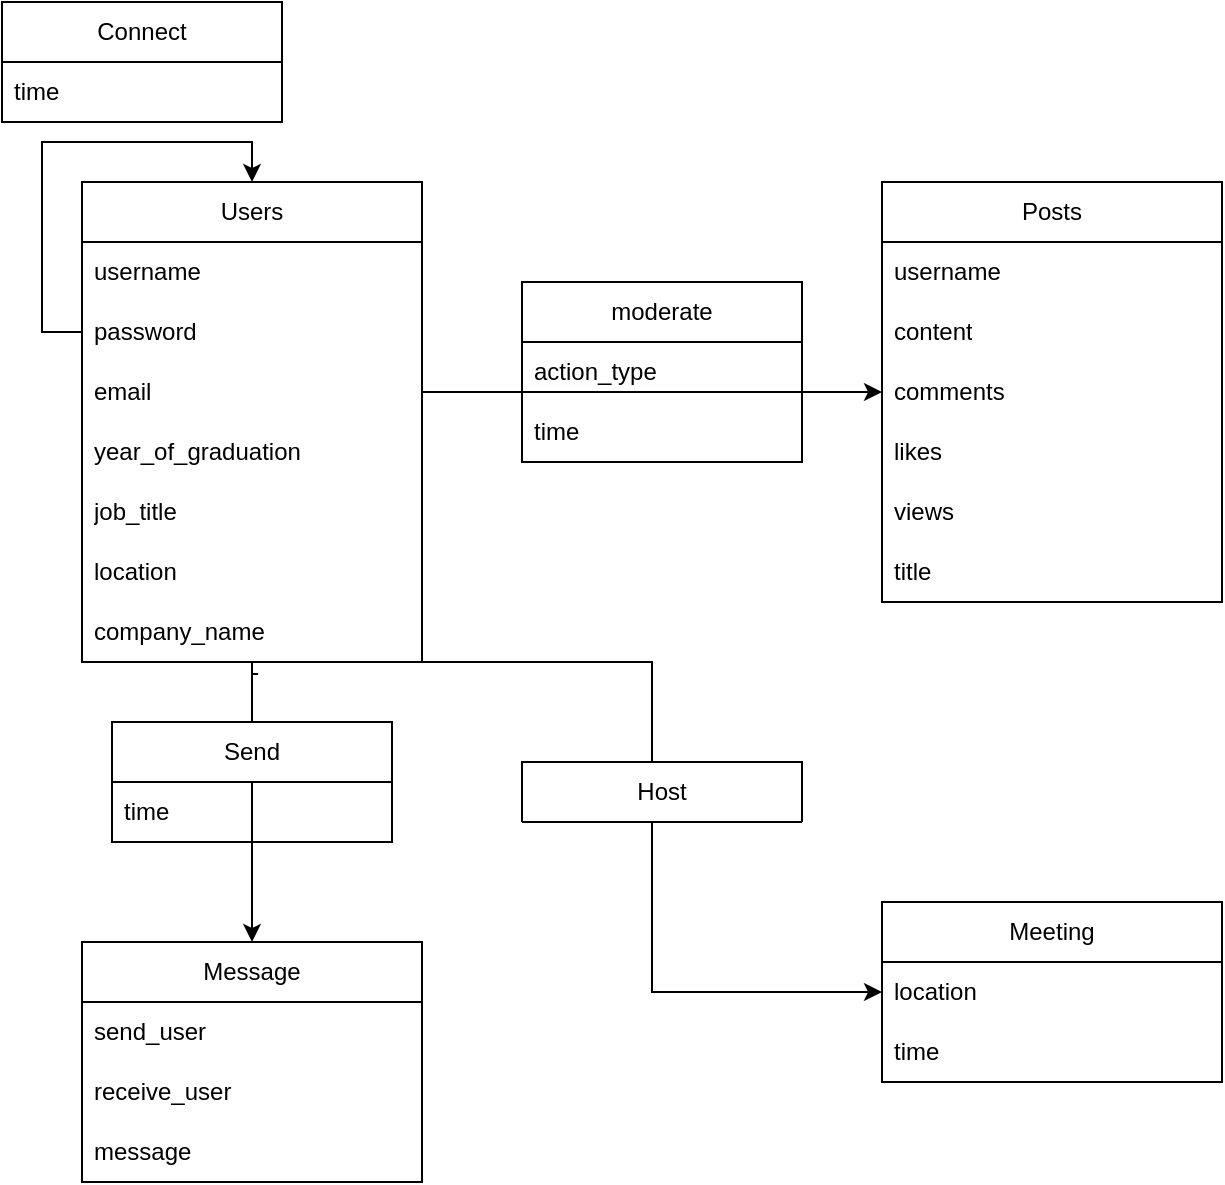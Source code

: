 <mxfile version="22.1.0" type="github">
  <diagram name="Page-1" id="XuZm4zILziNJedYAJ2iV">
    <mxGraphModel dx="954" dy="1775" grid="1" gridSize="10" guides="1" tooltips="1" connect="1" arrows="1" fold="1" page="1" pageScale="1" pageWidth="827" pageHeight="1169" math="0" shadow="0">
      <root>
        <mxCell id="0" />
        <mxCell id="1" parent="0" />
        <mxCell id="AH2gr1i_ZSGndJ_P8_XI-32" style="edgeStyle=orthogonalEdgeStyle;rounded=0;orthogonalLoop=1;jettySize=auto;html=1;entryX=0.5;entryY=0;entryDx=0;entryDy=0;" edge="1" parent="1" source="AH2gr1i_ZSGndJ_P8_XI-1" target="AH2gr1i_ZSGndJ_P8_XI-6">
          <mxGeometry relative="1" as="geometry" />
        </mxCell>
        <mxCell id="AH2gr1i_ZSGndJ_P8_XI-1" value="Users" style="swimlane;fontStyle=0;childLayout=stackLayout;horizontal=1;startSize=30;horizontalStack=0;resizeParent=1;resizeParentMax=0;resizeLast=0;collapsible=1;marginBottom=0;whiteSpace=wrap;html=1;" vertex="1" parent="1">
          <mxGeometry x="80" y="70" width="170" height="240" as="geometry">
            <mxRectangle x="180" y="170" width="70" height="30" as="alternateBounds" />
          </mxGeometry>
        </mxCell>
        <mxCell id="AH2gr1i_ZSGndJ_P8_XI-2" value="username" style="text;strokeColor=none;fillColor=none;align=left;verticalAlign=middle;spacingLeft=4;spacingRight=4;overflow=hidden;points=[[0,0.5],[1,0.5]];portConstraint=eastwest;rotatable=0;whiteSpace=wrap;html=1;" vertex="1" parent="AH2gr1i_ZSGndJ_P8_XI-1">
          <mxGeometry y="30" width="170" height="30" as="geometry" />
        </mxCell>
        <mxCell id="AH2gr1i_ZSGndJ_P8_XI-23" style="edgeStyle=orthogonalEdgeStyle;rounded=0;orthogonalLoop=1;jettySize=auto;html=1;" edge="1" parent="AH2gr1i_ZSGndJ_P8_XI-1" source="AH2gr1i_ZSGndJ_P8_XI-3" target="AH2gr1i_ZSGndJ_P8_XI-1">
          <mxGeometry relative="1" as="geometry">
            <Array as="points">
              <mxPoint x="-20" y="75" />
              <mxPoint x="-20" y="-20" />
              <mxPoint x="85" y="-20" />
            </Array>
          </mxGeometry>
        </mxCell>
        <mxCell id="AH2gr1i_ZSGndJ_P8_XI-3" value="password" style="text;strokeColor=none;fillColor=none;align=left;verticalAlign=middle;spacingLeft=4;spacingRight=4;overflow=hidden;points=[[0,0.5],[1,0.5]];portConstraint=eastwest;rotatable=0;whiteSpace=wrap;html=1;" vertex="1" parent="AH2gr1i_ZSGndJ_P8_XI-1">
          <mxGeometry y="60" width="170" height="30" as="geometry" />
        </mxCell>
        <mxCell id="AH2gr1i_ZSGndJ_P8_XI-4" value="email" style="text;strokeColor=none;fillColor=none;align=left;verticalAlign=middle;spacingLeft=4;spacingRight=4;overflow=hidden;points=[[0,0.5],[1,0.5]];portConstraint=eastwest;rotatable=0;whiteSpace=wrap;html=1;" vertex="1" parent="AH2gr1i_ZSGndJ_P8_XI-1">
          <mxGeometry y="90" width="170" height="30" as="geometry" />
        </mxCell>
        <mxCell id="AH2gr1i_ZSGndJ_P8_XI-28" value="year_of_graduation" style="text;strokeColor=none;fillColor=none;align=left;verticalAlign=middle;spacingLeft=4;spacingRight=4;overflow=hidden;points=[[0,0.5],[1,0.5]];portConstraint=eastwest;rotatable=0;whiteSpace=wrap;html=1;" vertex="1" parent="AH2gr1i_ZSGndJ_P8_XI-1">
          <mxGeometry y="120" width="170" height="30" as="geometry" />
        </mxCell>
        <mxCell id="AH2gr1i_ZSGndJ_P8_XI-29" value="job_title" style="text;strokeColor=none;fillColor=none;align=left;verticalAlign=middle;spacingLeft=4;spacingRight=4;overflow=hidden;points=[[0,0.5],[1,0.5]];portConstraint=eastwest;rotatable=0;whiteSpace=wrap;html=1;" vertex="1" parent="AH2gr1i_ZSGndJ_P8_XI-1">
          <mxGeometry y="150" width="170" height="30" as="geometry" />
        </mxCell>
        <mxCell id="AH2gr1i_ZSGndJ_P8_XI-45" value="location" style="text;strokeColor=none;fillColor=none;align=left;verticalAlign=middle;spacingLeft=4;spacingRight=4;overflow=hidden;points=[[0,0.5],[1,0.5]];portConstraint=eastwest;rotatable=0;whiteSpace=wrap;html=1;" vertex="1" parent="AH2gr1i_ZSGndJ_P8_XI-1">
          <mxGeometry y="180" width="170" height="30" as="geometry" />
        </mxCell>
        <mxCell id="AH2gr1i_ZSGndJ_P8_XI-47" value="company_name" style="text;strokeColor=none;fillColor=none;align=left;verticalAlign=middle;spacingLeft=4;spacingRight=4;overflow=hidden;points=[[0,0.5],[1,0.5]];portConstraint=eastwest;rotatable=0;whiteSpace=wrap;html=1;" vertex="1" parent="AH2gr1i_ZSGndJ_P8_XI-1">
          <mxGeometry y="210" width="170" height="30" as="geometry" />
        </mxCell>
        <mxCell id="AH2gr1i_ZSGndJ_P8_XI-6" value="Message" style="swimlane;fontStyle=0;childLayout=stackLayout;horizontal=1;startSize=30;horizontalStack=0;resizeParent=1;resizeParentMax=0;resizeLast=0;collapsible=1;marginBottom=0;whiteSpace=wrap;html=1;" vertex="1" parent="1">
          <mxGeometry x="80" y="450" width="170" height="120" as="geometry">
            <mxRectangle x="180" y="170" width="70" height="30" as="alternateBounds" />
          </mxGeometry>
        </mxCell>
        <mxCell id="AH2gr1i_ZSGndJ_P8_XI-7" value="send_user" style="text;strokeColor=none;fillColor=none;align=left;verticalAlign=middle;spacingLeft=4;spacingRight=4;overflow=hidden;points=[[0,0.5],[1,0.5]];portConstraint=eastwest;rotatable=0;whiteSpace=wrap;html=1;" vertex="1" parent="AH2gr1i_ZSGndJ_P8_XI-6">
          <mxGeometry y="30" width="170" height="30" as="geometry" />
        </mxCell>
        <mxCell id="AH2gr1i_ZSGndJ_P8_XI-8" value="receive_user" style="text;strokeColor=none;fillColor=none;align=left;verticalAlign=middle;spacingLeft=4;spacingRight=4;overflow=hidden;points=[[0,0.5],[1,0.5]];portConstraint=eastwest;rotatable=0;whiteSpace=wrap;html=1;" vertex="1" parent="AH2gr1i_ZSGndJ_P8_XI-6">
          <mxGeometry y="60" width="170" height="30" as="geometry" />
        </mxCell>
        <mxCell id="AH2gr1i_ZSGndJ_P8_XI-9" value="message" style="text;strokeColor=none;fillColor=none;align=left;verticalAlign=middle;spacingLeft=4;spacingRight=4;overflow=hidden;points=[[0,0.5],[1,0.5]];portConstraint=eastwest;rotatable=0;whiteSpace=wrap;html=1;" vertex="1" parent="AH2gr1i_ZSGndJ_P8_XI-6">
          <mxGeometry y="90" width="170" height="30" as="geometry" />
        </mxCell>
        <mxCell id="AH2gr1i_ZSGndJ_P8_XI-10" value="Posts" style="swimlane;fontStyle=0;childLayout=stackLayout;horizontal=1;startSize=30;horizontalStack=0;resizeParent=1;resizeParentMax=0;resizeLast=0;collapsible=1;marginBottom=0;whiteSpace=wrap;html=1;" vertex="1" parent="1">
          <mxGeometry x="480" y="70" width="170" height="210" as="geometry">
            <mxRectangle x="180" y="170" width="70" height="30" as="alternateBounds" />
          </mxGeometry>
        </mxCell>
        <mxCell id="AH2gr1i_ZSGndJ_P8_XI-11" value="username" style="text;strokeColor=none;fillColor=none;align=left;verticalAlign=middle;spacingLeft=4;spacingRight=4;overflow=hidden;points=[[0,0.5],[1,0.5]];portConstraint=eastwest;rotatable=0;whiteSpace=wrap;html=1;" vertex="1" parent="AH2gr1i_ZSGndJ_P8_XI-10">
          <mxGeometry y="30" width="170" height="30" as="geometry" />
        </mxCell>
        <mxCell id="AH2gr1i_ZSGndJ_P8_XI-12" value="content" style="text;strokeColor=none;fillColor=none;align=left;verticalAlign=middle;spacingLeft=4;spacingRight=4;overflow=hidden;points=[[0,0.5],[1,0.5]];portConstraint=eastwest;rotatable=0;whiteSpace=wrap;html=1;" vertex="1" parent="AH2gr1i_ZSGndJ_P8_XI-10">
          <mxGeometry y="60" width="170" height="30" as="geometry" />
        </mxCell>
        <mxCell id="AH2gr1i_ZSGndJ_P8_XI-13" value="comments" style="text;strokeColor=none;fillColor=none;align=left;verticalAlign=middle;spacingLeft=4;spacingRight=4;overflow=hidden;points=[[0,0.5],[1,0.5]];portConstraint=eastwest;rotatable=0;whiteSpace=wrap;html=1;" vertex="1" parent="AH2gr1i_ZSGndJ_P8_XI-10">
          <mxGeometry y="90" width="170" height="30" as="geometry" />
        </mxCell>
        <mxCell id="AH2gr1i_ZSGndJ_P8_XI-42" value="likes" style="text;strokeColor=none;fillColor=none;align=left;verticalAlign=middle;spacingLeft=4;spacingRight=4;overflow=hidden;points=[[0,0.5],[1,0.5]];portConstraint=eastwest;rotatable=0;whiteSpace=wrap;html=1;" vertex="1" parent="AH2gr1i_ZSGndJ_P8_XI-10">
          <mxGeometry y="120" width="170" height="30" as="geometry" />
        </mxCell>
        <mxCell id="AH2gr1i_ZSGndJ_P8_XI-43" value="views" style="text;strokeColor=none;fillColor=none;align=left;verticalAlign=middle;spacingLeft=4;spacingRight=4;overflow=hidden;points=[[0,0.5],[1,0.5]];portConstraint=eastwest;rotatable=0;whiteSpace=wrap;html=1;" vertex="1" parent="AH2gr1i_ZSGndJ_P8_XI-10">
          <mxGeometry y="150" width="170" height="30" as="geometry" />
        </mxCell>
        <mxCell id="AH2gr1i_ZSGndJ_P8_XI-44" value="title" style="text;strokeColor=none;fillColor=none;align=left;verticalAlign=middle;spacingLeft=4;spacingRight=4;overflow=hidden;points=[[0,0.5],[1,0.5]];portConstraint=eastwest;rotatable=0;whiteSpace=wrap;html=1;" vertex="1" parent="AH2gr1i_ZSGndJ_P8_XI-10">
          <mxGeometry y="180" width="170" height="30" as="geometry" />
        </mxCell>
        <mxCell id="AH2gr1i_ZSGndJ_P8_XI-14" value="Meeting" style="swimlane;fontStyle=0;childLayout=stackLayout;horizontal=1;startSize=30;horizontalStack=0;resizeParent=1;resizeParentMax=0;resizeLast=0;collapsible=1;marginBottom=0;whiteSpace=wrap;html=1;" vertex="1" parent="1">
          <mxGeometry x="480" y="430" width="170" height="90" as="geometry">
            <mxRectangle x="180" y="170" width="70" height="30" as="alternateBounds" />
          </mxGeometry>
        </mxCell>
        <mxCell id="AH2gr1i_ZSGndJ_P8_XI-15" value="location" style="text;strokeColor=none;fillColor=none;align=left;verticalAlign=middle;spacingLeft=4;spacingRight=4;overflow=hidden;points=[[0,0.5],[1,0.5]];portConstraint=eastwest;rotatable=0;whiteSpace=wrap;html=1;" vertex="1" parent="AH2gr1i_ZSGndJ_P8_XI-14">
          <mxGeometry y="30" width="170" height="30" as="geometry" />
        </mxCell>
        <mxCell id="AH2gr1i_ZSGndJ_P8_XI-16" value="time" style="text;strokeColor=none;fillColor=none;align=left;verticalAlign=middle;spacingLeft=4;spacingRight=4;overflow=hidden;points=[[0,0.5],[1,0.5]];portConstraint=eastwest;rotatable=0;whiteSpace=wrap;html=1;" vertex="1" parent="AH2gr1i_ZSGndJ_P8_XI-14">
          <mxGeometry y="60" width="170" height="30" as="geometry" />
        </mxCell>
        <mxCell id="AH2gr1i_ZSGndJ_P8_XI-30" style="edgeStyle=orthogonalEdgeStyle;rounded=0;orthogonalLoop=1;jettySize=auto;html=1;entryX=0;entryY=0.5;entryDx=0;entryDy=0;" edge="1" parent="1" source="AH2gr1i_ZSGndJ_P8_XI-4" target="AH2gr1i_ZSGndJ_P8_XI-10">
          <mxGeometry relative="1" as="geometry" />
        </mxCell>
        <mxCell id="AH2gr1i_ZSGndJ_P8_XI-33" value="Send" style="swimlane;fontStyle=0;childLayout=stackLayout;horizontal=1;startSize=30;horizontalStack=0;resizeParent=1;resizeParentMax=0;resizeLast=0;collapsible=1;marginBottom=0;whiteSpace=wrap;html=1;" vertex="1" parent="1">
          <mxGeometry x="95" y="340" width="140" height="60" as="geometry" />
        </mxCell>
        <mxCell id="AH2gr1i_ZSGndJ_P8_XI-34" value="time" style="text;strokeColor=none;fillColor=none;align=left;verticalAlign=middle;spacingLeft=4;spacingRight=4;overflow=hidden;points=[[0,0.5],[1,0.5]];portConstraint=eastwest;rotatable=0;whiteSpace=wrap;html=1;" vertex="1" parent="AH2gr1i_ZSGndJ_P8_XI-33">
          <mxGeometry y="30" width="140" height="30" as="geometry" />
        </mxCell>
        <mxCell id="AH2gr1i_ZSGndJ_P8_XI-37" value="moderate" style="swimlane;fontStyle=0;childLayout=stackLayout;horizontal=1;startSize=30;horizontalStack=0;resizeParent=1;resizeParentMax=0;resizeLast=0;collapsible=1;marginBottom=0;whiteSpace=wrap;html=1;" vertex="1" parent="1">
          <mxGeometry x="300" y="120" width="140" height="90" as="geometry" />
        </mxCell>
        <mxCell id="AH2gr1i_ZSGndJ_P8_XI-38" value="action_type" style="text;strokeColor=none;fillColor=none;align=left;verticalAlign=middle;spacingLeft=4;spacingRight=4;overflow=hidden;points=[[0,0.5],[1,0.5]];portConstraint=eastwest;rotatable=0;whiteSpace=wrap;html=1;" vertex="1" parent="AH2gr1i_ZSGndJ_P8_XI-37">
          <mxGeometry y="30" width="140" height="30" as="geometry" />
        </mxCell>
        <mxCell id="AH2gr1i_ZSGndJ_P8_XI-40" value="time" style="text;strokeColor=none;fillColor=none;align=left;verticalAlign=middle;spacingLeft=4;spacingRight=4;overflow=hidden;points=[[0,0.5],[1,0.5]];portConstraint=eastwest;rotatable=0;whiteSpace=wrap;html=1;" vertex="1" parent="AH2gr1i_ZSGndJ_P8_XI-37">
          <mxGeometry y="60" width="140" height="30" as="geometry" />
        </mxCell>
        <mxCell id="AH2gr1i_ZSGndJ_P8_XI-48" value="Connect" style="swimlane;fontStyle=0;childLayout=stackLayout;horizontal=1;startSize=30;horizontalStack=0;resizeParent=1;resizeParentMax=0;resizeLast=0;collapsible=1;marginBottom=0;whiteSpace=wrap;html=1;" vertex="1" parent="1">
          <mxGeometry x="40" y="-20" width="140" height="60" as="geometry" />
        </mxCell>
        <mxCell id="AH2gr1i_ZSGndJ_P8_XI-49" value="time" style="text;strokeColor=none;fillColor=none;align=left;verticalAlign=middle;spacingLeft=4;spacingRight=4;overflow=hidden;points=[[0,0.5],[1,0.5]];portConstraint=eastwest;rotatable=0;whiteSpace=wrap;html=1;" vertex="1" parent="AH2gr1i_ZSGndJ_P8_XI-48">
          <mxGeometry y="30" width="140" height="30" as="geometry" />
        </mxCell>
        <mxCell id="AH2gr1i_ZSGndJ_P8_XI-52" style="edgeStyle=orthogonalEdgeStyle;rounded=0;orthogonalLoop=1;jettySize=auto;html=1;exitX=0.518;exitY=1.2;exitDx=0;exitDy=0;exitPerimeter=0;" edge="1" parent="1" source="AH2gr1i_ZSGndJ_P8_XI-47">
          <mxGeometry relative="1" as="geometry">
            <mxPoint x="165" y="300" as="sourcePoint" />
            <mxPoint x="480" y="475" as="targetPoint" />
            <Array as="points">
              <mxPoint x="165" y="316" />
              <mxPoint x="165" y="310" />
              <mxPoint x="365" y="310" />
              <mxPoint x="365" y="475" />
            </Array>
          </mxGeometry>
        </mxCell>
        <mxCell id="AH2gr1i_ZSGndJ_P8_XI-53" value="Host" style="swimlane;fontStyle=0;childLayout=stackLayout;horizontal=1;startSize=30;horizontalStack=0;resizeParent=1;resizeParentMax=0;resizeLast=0;collapsible=1;marginBottom=0;whiteSpace=wrap;html=1;" vertex="1" parent="1">
          <mxGeometry x="300" y="360" width="140" height="30" as="geometry" />
        </mxCell>
      </root>
    </mxGraphModel>
  </diagram>
</mxfile>
